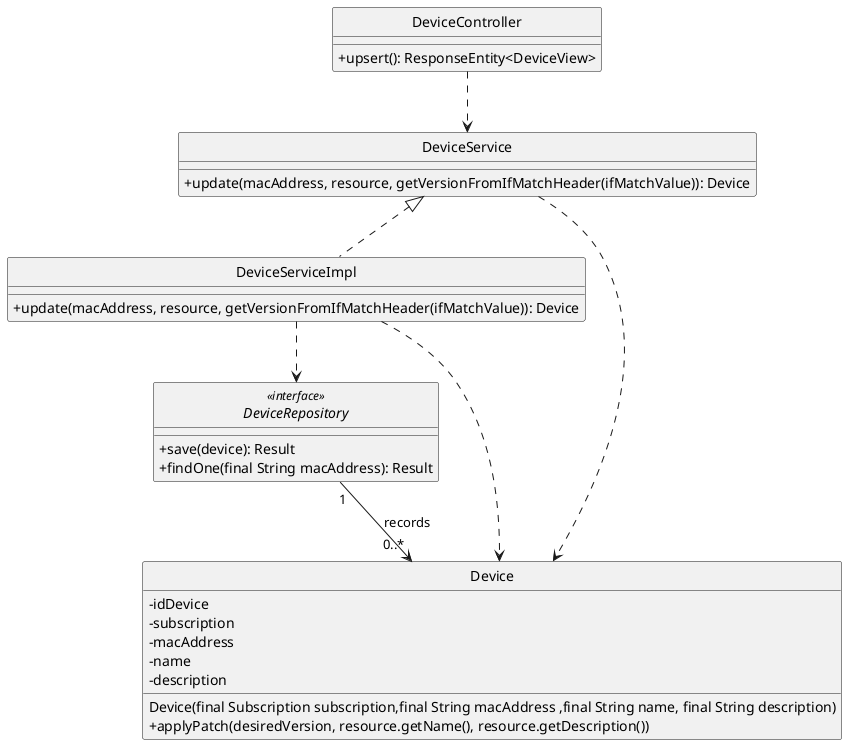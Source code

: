 @startuml
'https://plantuml.com/class-diagram

hide circle
skinparam classAttributeIconSize 0

class DeviceController {
 +upsert(): ResponseEntity<DeviceView>
}

class DeviceService {
 +update(macAddress, resource, getVersionFromIfMatchHeader(ifMatchValue)): Device
}
class DeviceServiceImpl{
 +update(macAddress, resource, getVersionFromIfMatchHeader(ifMatchValue)): Device
}

interface DeviceRepository <<interface>> {
 +save(device): Result
 +findOne(final String macAddress): Result
}


class Device {
    -idDevice
    -subscription
    -macAddress
    -name
    -description
    Device(final Subscription subscription,final String macAddress ,final String name, final String description)
    +applyPatch(desiredVersion, resource.getName(), resource.getDescription())
}


DeviceRepository "1" --> "0..*" Device:  records
DeviceController ..> DeviceService
DeviceServiceImpl ..> DeviceRepository
DeviceServiceImpl ..> Device
DeviceService ..> Device
DeviceServiceImpl .up.|> DeviceService

@enduml